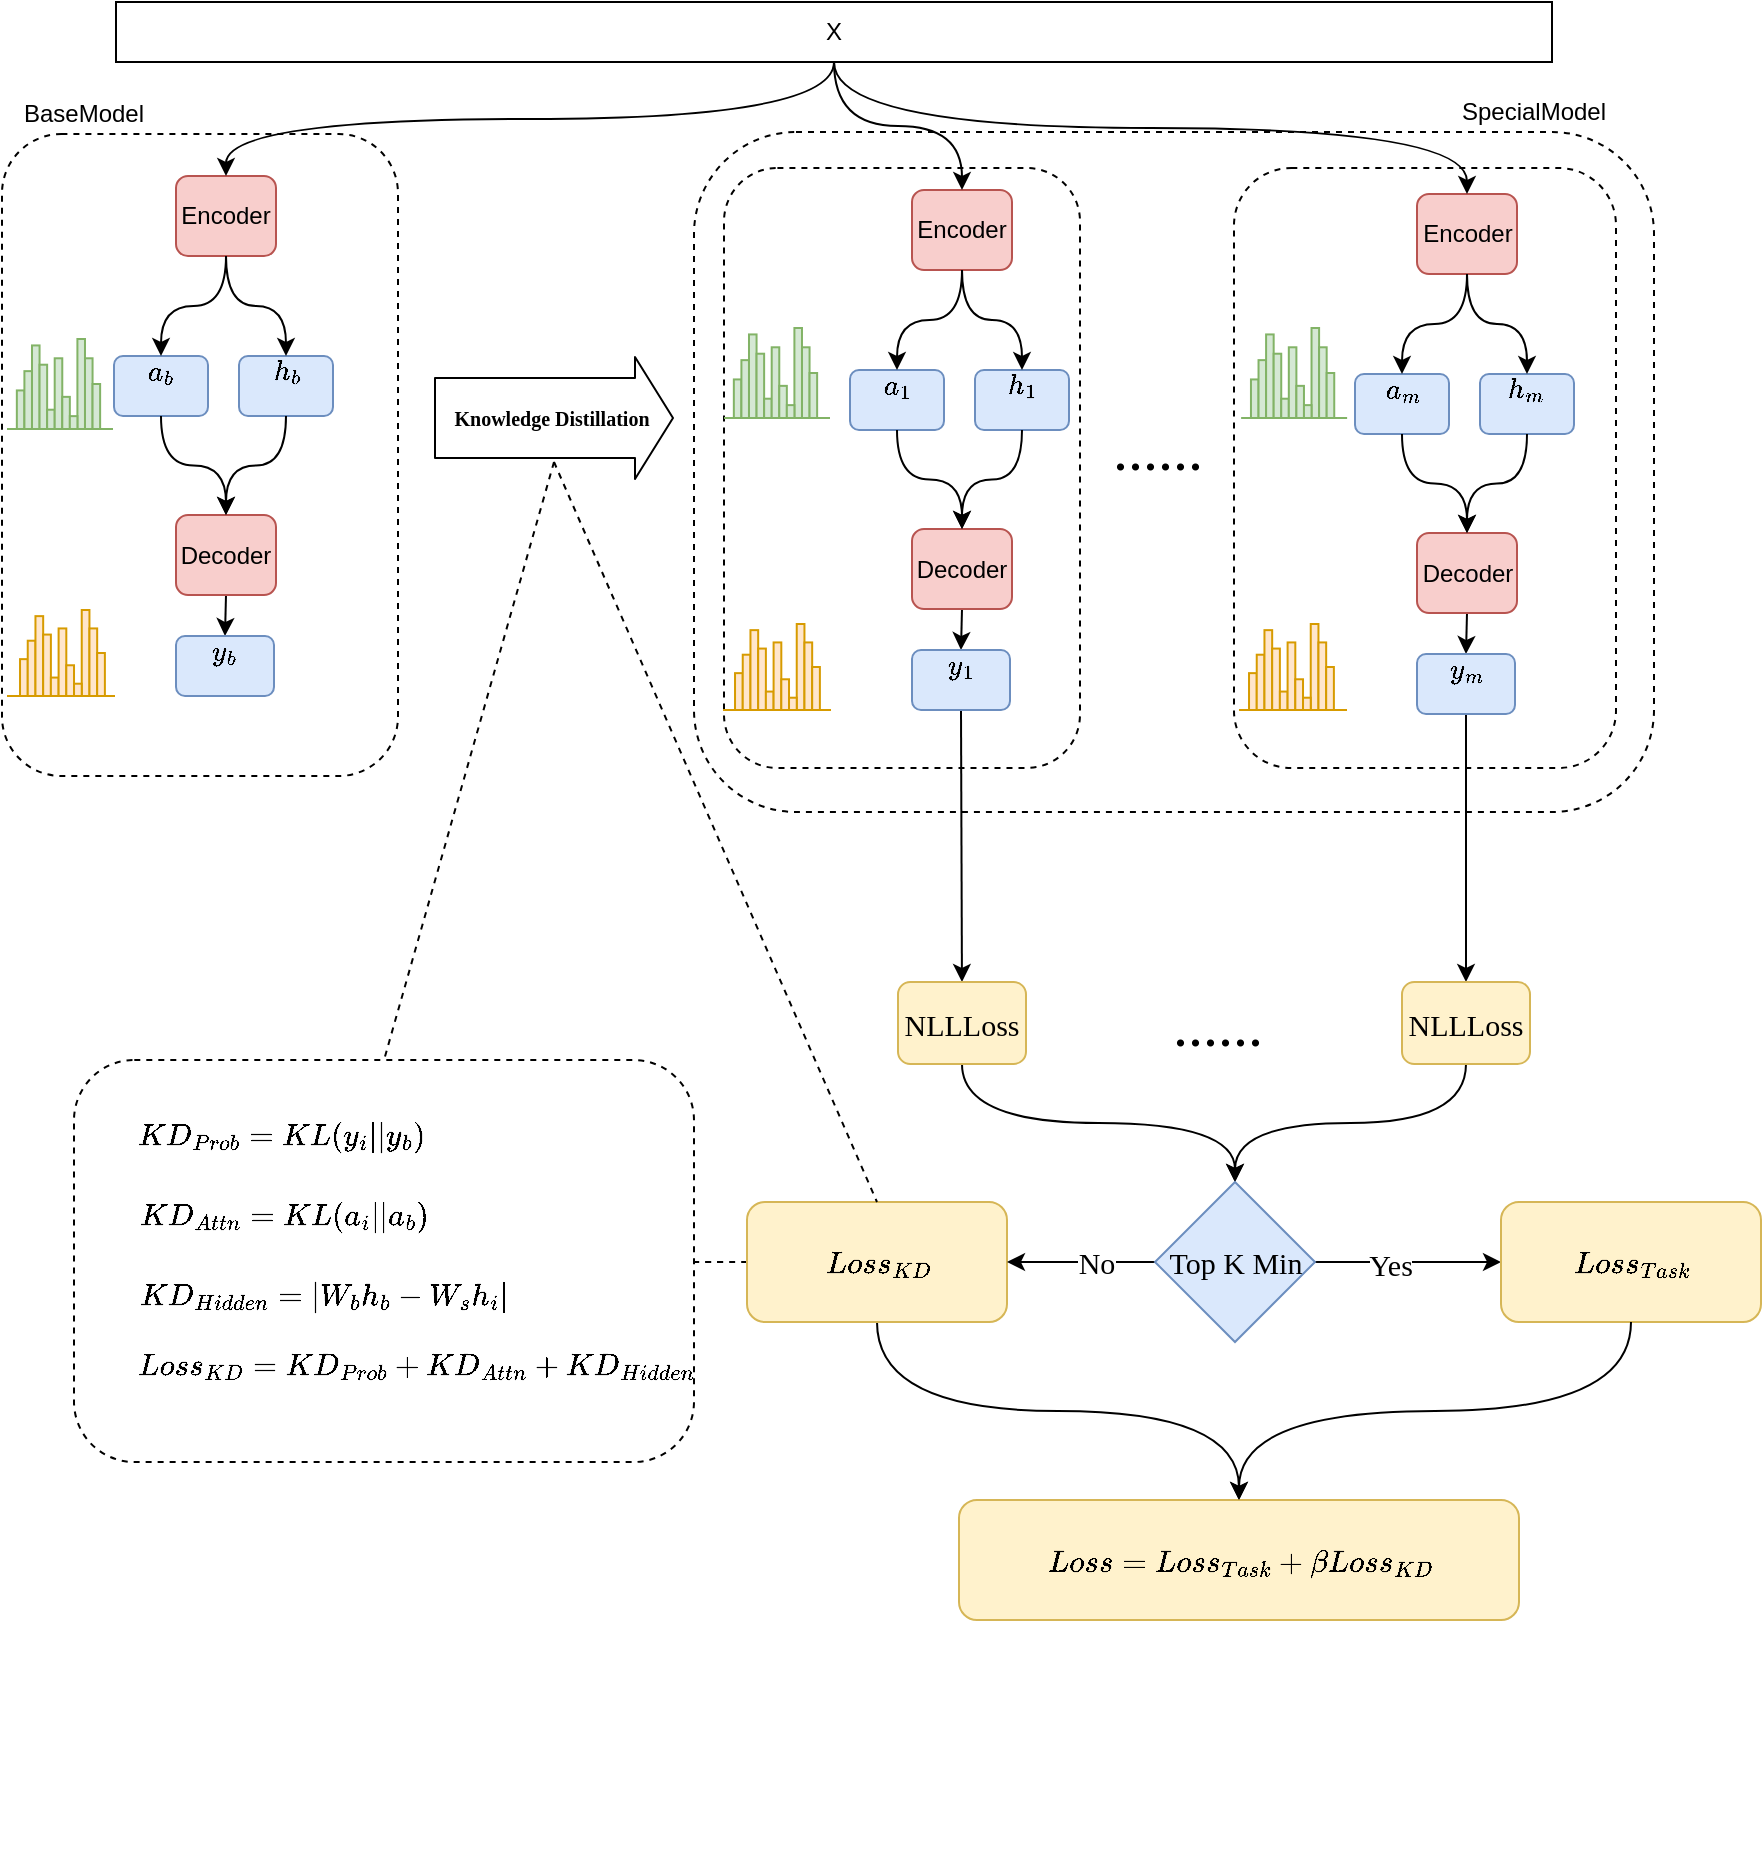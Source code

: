 <mxfile version="10.7.0" type="github"><diagram id="7j6ldWoxw27R2NcCAUyY" name="Page-1"><mxGraphModel dx="1683" dy="2004" grid="1" gridSize="10" guides="1" tooltips="1" connect="1" arrows="1" fold="1" page="1" pageScale="1" pageWidth="827" pageHeight="1169" math="1" shadow="0"><root><mxCell id="0"/><mxCell id="1" parent="0"/><mxCell id="nM7zuTzzOTzYfJInZi5W-3" value="" style="rounded=1;whiteSpace=wrap;html=1;fillColor=none;dashed=1;" parent="1" vertex="1"><mxGeometry x="14" y="36" width="198" height="321" as="geometry"/></mxCell><mxCell id="nM7zuTzzOTzYfJInZi5W-1" value="Encoder" style="rounded=1;whiteSpace=wrap;html=1;fillColor=#f8cecc;strokeColor=#b85450;" parent="1" vertex="1"><mxGeometry x="101" y="57" width="50" height="40" as="geometry"/></mxCell><mxCell id="nM7zuTzzOTzYfJInZi5W-99" style="edgeStyle=orthogonalEdgeStyle;curved=1;rounded=0;orthogonalLoop=1;jettySize=auto;html=1;exitX=0.5;exitY=1;exitDx=0;exitDy=0;entryX=0.5;entryY=0;entryDx=0;entryDy=0;strokeColor=#000000;fontFamily=Times New Roman;fontSize=15;" parent="1" source="nM7zuTzzOTzYfJInZi5W-2" target="nM7zuTzzOTzYfJInZi5W-64" edge="1"><mxGeometry relative="1" as="geometry"/></mxCell><mxCell id="nM7zuTzzOTzYfJInZi5W-2" value="Decoder" style="rounded=1;whiteSpace=wrap;html=1;strokeColor=#b85450;fillColor=#f8cecc;" parent="1" vertex="1"><mxGeometry x="101" y="226.5" width="50" height="40" as="geometry"/></mxCell><mxCell id="nM7zuTzzOTzYfJInZi5W-4" value="" style="rounded=1;whiteSpace=wrap;html=1;fillColor=none;dashed=1;" parent="1" vertex="1"><mxGeometry x="360" y="35" width="480" height="340" as="geometry"/></mxCell><mxCell id="nM7zuTzzOTzYfJInZi5W-64" value="$$y_{b}$$&amp;nbsp;" style="rounded=1;whiteSpace=wrap;html=1;fillColor=#dae8fc;strokeColor=#6c8ebf;" parent="1" vertex="1"><mxGeometry x="101" y="287" width="49" height="30" as="geometry"/></mxCell><mxCell id="nM7zuTzzOTzYfJInZi5W-67" value="$$a_b$$&amp;nbsp;" style="rounded=1;whiteSpace=wrap;html=1;fillColor=#dae8fc;verticalAlign=middle;align=center;horizontal=1;fontStyle=0;strokeColor=#6c8ebf;" parent="1" vertex="1"><mxGeometry x="70" y="147" width="47" height="30" as="geometry"/></mxCell><mxCell id="nM7zuTzzOTzYfJInZi5W-68" value="BaseModel" style="text;html=1;strokeColor=none;fillColor=none;align=center;verticalAlign=middle;whiteSpace=wrap;rounded=0;" parent="1" vertex="1"><mxGeometry x="34.5" y="16" width="40" height="20" as="geometry"/></mxCell><mxCell id="nM7zuTzzOTzYfJInZi5W-70" value="$$h_{b}$$&amp;nbsp;" style="rounded=1;whiteSpace=wrap;html=1;fillColor=#dae8fc;strokeColor=#6c8ebf;" parent="1" vertex="1"><mxGeometry x="132.5" y="147" width="47" height="30" as="geometry"/></mxCell><mxCell id="nM7zuTzzOTzYfJInZi5W-71" value="" style="endArrow=classic;html=1;strokeColor=#000000;exitX=0.5;exitY=1;exitDx=0;exitDy=0;entryX=0.5;entryY=0;entryDx=0;entryDy=0;edgeStyle=orthogonalEdgeStyle;curved=1;" parent="1" source="nM7zuTzzOTzYfJInZi5W-1" target="nM7zuTzzOTzYfJInZi5W-67" edge="1"><mxGeometry width="50" height="50" relative="1" as="geometry"><mxPoint x="228" y="217" as="sourcePoint"/><mxPoint x="278" y="167" as="targetPoint"/></mxGeometry></mxCell><mxCell id="nM7zuTzzOTzYfJInZi5W-72" value="" style="endArrow=classic;html=1;strokeColor=#000000;exitX=0.5;exitY=1;exitDx=0;exitDy=0;edgeStyle=orthogonalEdgeStyle;curved=1;" parent="1" source="nM7zuTzzOTzYfJInZi5W-1" target="nM7zuTzzOTzYfJInZi5W-70" edge="1"><mxGeometry width="50" height="50" relative="1" as="geometry"><mxPoint x="135.759" y="106.862" as="sourcePoint"/><mxPoint x="103.345" y="157.207" as="targetPoint"/></mxGeometry></mxCell><mxCell id="nM7zuTzzOTzYfJInZi5W-73" value="SpecialModel" style="text;html=1;strokeColor=none;fillColor=none;align=center;verticalAlign=middle;whiteSpace=wrap;rounded=0;" parent="1" vertex="1"><mxGeometry x="760" y="14.5" width="40" height="20" as="geometry"/></mxCell><mxCell id="nM7zuTzzOTzYfJInZi5W-97" value="" style="endArrow=classic;html=1;strokeColor=#000000;fontFamily=Helvetica;fontSize=11;exitX=0.5;exitY=1;exitDx=0;exitDy=0;entryX=0.5;entryY=0;entryDx=0;entryDy=0;edgeStyle=orthogonalEdgeStyle;curved=1;" parent="1" source="nM7zuTzzOTzYfJInZi5W-67" target="nM7zuTzzOTzYfJInZi5W-2" edge="1"><mxGeometry width="50" height="50" relative="1" as="geometry"><mxPoint x="270" y="237" as="sourcePoint"/><mxPoint x="320" y="187" as="targetPoint"/></mxGeometry></mxCell><mxCell id="nM7zuTzzOTzYfJInZi5W-98" value="" style="endArrow=classic;html=1;strokeColor=#000000;fontFamily=Helvetica;fontSize=11;exitX=0.5;exitY=1;exitDx=0;exitDy=0;edgeStyle=orthogonalEdgeStyle;curved=1;entryX=0.5;entryY=0;entryDx=0;entryDy=0;" parent="1" source="nM7zuTzzOTzYfJInZi5W-70" target="nM7zuTzzOTzYfJInZi5W-2" edge="1"><mxGeometry width="50" height="50" relative="1" as="geometry"><mxPoint x="103.286" y="187" as="sourcePoint"/><mxPoint x="130" y="227" as="targetPoint"/></mxGeometry></mxCell><mxCell id="nM7zuTzzOTzYfJInZi5W-103" value="" style="rounded=1;whiteSpace=wrap;html=1;fillColor=none;dashed=1;" parent="1" vertex="1"><mxGeometry x="375" y="53" width="178" height="300" as="geometry"/></mxCell><mxCell id="nM7zuTzzOTzYfJInZi5W-104" value="Encoder" style="rounded=1;whiteSpace=wrap;html=1;fillColor=#f8cecc;strokeColor=#b85450;" parent="1" vertex="1"><mxGeometry x="469" y="64" width="50" height="40" as="geometry"/></mxCell><mxCell id="nM7zuTzzOTzYfJInZi5W-105" style="edgeStyle=orthogonalEdgeStyle;curved=1;rounded=0;orthogonalLoop=1;jettySize=auto;html=1;exitX=0.5;exitY=1;exitDx=0;exitDy=0;entryX=0.5;entryY=0;entryDx=0;entryDy=0;strokeColor=#000000;fontFamily=Times New Roman;fontSize=15;" parent="1" source="nM7zuTzzOTzYfJInZi5W-106" target="nM7zuTzzOTzYfJInZi5W-107" edge="1"><mxGeometry relative="1" as="geometry"/></mxCell><mxCell id="nM7zuTzzOTzYfJInZi5W-106" value="Decoder" style="rounded=1;whiteSpace=wrap;html=1;strokeColor=#b85450;fillColor=#f8cecc;" parent="1" vertex="1"><mxGeometry x="469" y="233.5" width="50" height="40" as="geometry"/></mxCell><mxCell id="nM7zuTzzOTzYfJInZi5W-327" style="edgeStyle=orthogonalEdgeStyle;curved=1;rounded=0;orthogonalLoop=1;jettySize=auto;html=1;exitX=0.5;exitY=1;exitDx=0;exitDy=0;entryX=0.5;entryY=0;entryDx=0;entryDy=0;startArrow=none;startFill=0;endArrow=classic;endFill=1;strokeColor=#000000;fontFamily=Times New Roman;fontSize=15;" parent="1" source="nM7zuTzzOTzYfJInZi5W-107" target="nM7zuTzzOTzYfJInZi5W-286" edge="1"><mxGeometry relative="1" as="geometry"/></mxCell><mxCell id="nM7zuTzzOTzYfJInZi5W-107" value="$$y_1$$&amp;nbsp;" style="rounded=1;whiteSpace=wrap;html=1;fillColor=#dae8fc;strokeColor=#6c8ebf;" parent="1" vertex="1"><mxGeometry x="469" y="294" width="49" height="30" as="geometry"/></mxCell><mxCell id="nM7zuTzzOTzYfJInZi5W-108" value="$$a_1$$&amp;nbsp;" style="rounded=1;whiteSpace=wrap;html=1;fillColor=#dae8fc;verticalAlign=middle;align=center;horizontal=1;fontStyle=0;strokeColor=#6c8ebf;" parent="1" vertex="1"><mxGeometry x="438" y="154" width="47" height="30" as="geometry"/></mxCell><mxCell id="nM7zuTzzOTzYfJInZi5W-109" value="$$h_1$$&amp;nbsp;" style="rounded=1;whiteSpace=wrap;html=1;fillColor=#dae8fc;strokeColor=#6c8ebf;" parent="1" vertex="1"><mxGeometry x="500.5" y="154" width="47" height="30" as="geometry"/></mxCell><mxCell id="nM7zuTzzOTzYfJInZi5W-110" value="" style="endArrow=classic;html=1;strokeColor=#000000;exitX=0.5;exitY=1;exitDx=0;exitDy=0;entryX=0.5;entryY=0;entryDx=0;entryDy=0;edgeStyle=orthogonalEdgeStyle;curved=1;" parent="1" source="nM7zuTzzOTzYfJInZi5W-104" target="nM7zuTzzOTzYfJInZi5W-108" edge="1"><mxGeometry width="50" height="50" relative="1" as="geometry"><mxPoint x="596" y="224" as="sourcePoint"/><mxPoint x="646" y="174" as="targetPoint"/></mxGeometry></mxCell><mxCell id="nM7zuTzzOTzYfJInZi5W-111" value="" style="endArrow=classic;html=1;strokeColor=#000000;exitX=0.5;exitY=1;exitDx=0;exitDy=0;edgeStyle=orthogonalEdgeStyle;curved=1;" parent="1" source="nM7zuTzzOTzYfJInZi5W-104" target="nM7zuTzzOTzYfJInZi5W-109" edge="1"><mxGeometry width="50" height="50" relative="1" as="geometry"><mxPoint x="503.759" y="113.862" as="sourcePoint"/><mxPoint x="471.345" y="164.207" as="targetPoint"/></mxGeometry></mxCell><mxCell id="nM7zuTzzOTzYfJInZi5W-112" value="" style="endArrow=classic;html=1;strokeColor=#000000;fontFamily=Helvetica;fontSize=11;exitX=0.5;exitY=1;exitDx=0;exitDy=0;entryX=0.5;entryY=0;entryDx=0;entryDy=0;edgeStyle=orthogonalEdgeStyle;curved=1;" parent="1" source="nM7zuTzzOTzYfJInZi5W-108" target="nM7zuTzzOTzYfJInZi5W-106" edge="1"><mxGeometry width="50" height="50" relative="1" as="geometry"><mxPoint x="638" y="244" as="sourcePoint"/><mxPoint x="688" y="194" as="targetPoint"/></mxGeometry></mxCell><mxCell id="nM7zuTzzOTzYfJInZi5W-113" value="" style="endArrow=classic;html=1;strokeColor=#000000;fontFamily=Helvetica;fontSize=11;exitX=0.5;exitY=1;exitDx=0;exitDy=0;edgeStyle=orthogonalEdgeStyle;curved=1;entryX=0.5;entryY=0;entryDx=0;entryDy=0;" parent="1" source="nM7zuTzzOTzYfJInZi5W-109" target="nM7zuTzzOTzYfJInZi5W-106" edge="1"><mxGeometry width="50" height="50" relative="1" as="geometry"><mxPoint x="471.286" y="194" as="sourcePoint"/><mxPoint x="498" y="234" as="targetPoint"/></mxGeometry></mxCell><mxCell id="nM7zuTzzOTzYfJInZi5W-114" value="" style="rounded=1;whiteSpace=wrap;html=1;fillColor=none;dashed=1;" parent="1" vertex="1"><mxGeometry x="630" y="53" width="191" height="300" as="geometry"/></mxCell><mxCell id="nM7zuTzzOTzYfJInZi5W-115" value="Encoder" style="rounded=1;whiteSpace=wrap;html=1;fillColor=#f8cecc;strokeColor=#b85450;" parent="1" vertex="1"><mxGeometry x="721.5" y="66" width="50" height="40" as="geometry"/></mxCell><mxCell id="nM7zuTzzOTzYfJInZi5W-116" style="edgeStyle=orthogonalEdgeStyle;curved=1;rounded=0;orthogonalLoop=1;jettySize=auto;html=1;exitX=0.5;exitY=1;exitDx=0;exitDy=0;entryX=0.5;entryY=0;entryDx=0;entryDy=0;strokeColor=#000000;fontFamily=Times New Roman;fontSize=15;" parent="1" source="nM7zuTzzOTzYfJInZi5W-117" target="nM7zuTzzOTzYfJInZi5W-118" edge="1"><mxGeometry relative="1" as="geometry"/></mxCell><mxCell id="nM7zuTzzOTzYfJInZi5W-117" value="Decoder" style="rounded=1;whiteSpace=wrap;html=1;strokeColor=#b85450;fillColor=#f8cecc;" parent="1" vertex="1"><mxGeometry x="721.5" y="235.5" width="50" height="40" as="geometry"/></mxCell><mxCell id="nM7zuTzzOTzYfJInZi5W-326" style="edgeStyle=orthogonalEdgeStyle;curved=1;rounded=0;orthogonalLoop=1;jettySize=auto;html=1;exitX=0.5;exitY=1;exitDx=0;exitDy=0;entryX=0.5;entryY=0;entryDx=0;entryDy=0;startArrow=none;startFill=0;endArrow=classic;endFill=1;strokeColor=#000000;fontFamily=Times New Roman;fontSize=15;" parent="1" source="nM7zuTzzOTzYfJInZi5W-118" target="nM7zuTzzOTzYfJInZi5W-287" edge="1"><mxGeometry relative="1" as="geometry"/></mxCell><mxCell id="nM7zuTzzOTzYfJInZi5W-118" value="$$y_m$$&amp;nbsp;" style="rounded=1;whiteSpace=wrap;html=1;fillColor=#dae8fc;strokeColor=#6c8ebf;" parent="1" vertex="1"><mxGeometry x="721.5" y="296" width="49" height="30" as="geometry"/></mxCell><mxCell id="nM7zuTzzOTzYfJInZi5W-119" value="$$a_m$$&amp;nbsp;" style="rounded=1;whiteSpace=wrap;html=1;fillColor=#dae8fc;verticalAlign=middle;align=center;horizontal=1;fontStyle=0;strokeColor=#6c8ebf;" parent="1" vertex="1"><mxGeometry x="690.5" y="156" width="47" height="30" as="geometry"/></mxCell><mxCell id="nM7zuTzzOTzYfJInZi5W-120" value="$$h_m$$&amp;nbsp;" style="rounded=1;whiteSpace=wrap;html=1;fillColor=#dae8fc;strokeColor=#6c8ebf;" parent="1" vertex="1"><mxGeometry x="753" y="156" width="47" height="30" as="geometry"/></mxCell><mxCell id="nM7zuTzzOTzYfJInZi5W-121" value="" style="endArrow=classic;html=1;strokeColor=#000000;exitX=0.5;exitY=1;exitDx=0;exitDy=0;entryX=0.5;entryY=0;entryDx=0;entryDy=0;edgeStyle=orthogonalEdgeStyle;curved=1;" parent="1" source="nM7zuTzzOTzYfJInZi5W-115" target="nM7zuTzzOTzYfJInZi5W-119" edge="1"><mxGeometry width="50" height="50" relative="1" as="geometry"><mxPoint x="848.5" y="226" as="sourcePoint"/><mxPoint x="898.5" y="176" as="targetPoint"/></mxGeometry></mxCell><mxCell id="nM7zuTzzOTzYfJInZi5W-122" value="" style="endArrow=classic;html=1;strokeColor=#000000;exitX=0.5;exitY=1;exitDx=0;exitDy=0;edgeStyle=orthogonalEdgeStyle;curved=1;" parent="1" source="nM7zuTzzOTzYfJInZi5W-115" target="nM7zuTzzOTzYfJInZi5W-120" edge="1"><mxGeometry width="50" height="50" relative="1" as="geometry"><mxPoint x="756.259" y="115.862" as="sourcePoint"/><mxPoint x="723.845" y="166.207" as="targetPoint"/></mxGeometry></mxCell><mxCell id="nM7zuTzzOTzYfJInZi5W-123" value="" style="endArrow=classic;html=1;strokeColor=#000000;fontFamily=Helvetica;fontSize=11;exitX=0.5;exitY=1;exitDx=0;exitDy=0;entryX=0.5;entryY=0;entryDx=0;entryDy=0;edgeStyle=orthogonalEdgeStyle;curved=1;" parent="1" source="nM7zuTzzOTzYfJInZi5W-119" target="nM7zuTzzOTzYfJInZi5W-117" edge="1"><mxGeometry width="50" height="50" relative="1" as="geometry"><mxPoint x="890.5" y="246" as="sourcePoint"/><mxPoint x="940.5" y="196" as="targetPoint"/></mxGeometry></mxCell><mxCell id="nM7zuTzzOTzYfJInZi5W-124" value="" style="endArrow=classic;html=1;strokeColor=#000000;fontFamily=Helvetica;fontSize=11;exitX=0.5;exitY=1;exitDx=0;exitDy=0;edgeStyle=orthogonalEdgeStyle;curved=1;entryX=0.5;entryY=0;entryDx=0;entryDy=0;" parent="1" source="nM7zuTzzOTzYfJInZi5W-120" target="nM7zuTzzOTzYfJInZi5W-117" edge="1"><mxGeometry width="50" height="50" relative="1" as="geometry"><mxPoint x="723.786" y="196" as="sourcePoint"/><mxPoint x="750.5" y="236" as="targetPoint"/></mxGeometry></mxCell><mxCell id="nM7zuTzzOTzYfJInZi5W-125" value="&lt;font style=&quot;font-size: 30px&quot;&gt;......&lt;/font&gt;" style="text;html=1;strokeColor=none;fillColor=none;align=center;verticalAlign=middle;whiteSpace=wrap;rounded=0;fontFamily=Times New Roman;fontSize=15;" parent="1" vertex="1"><mxGeometry x="572" y="183" width="40" height="20" as="geometry"/></mxCell><mxCell id="nM7zuTzzOTzYfJInZi5W-180" value="" style="group" parent="1" vertex="1" connectable="0"><mxGeometry x="16.5" y="138.5" width="53" height="45" as="geometry"/></mxCell><mxCell id="nM7zuTzzOTzYfJInZi5W-179" value="" style="group" parent="nM7zuTzzOTzYfJInZi5W-180" vertex="1" connectable="0"><mxGeometry width="53" height="45" as="geometry"/></mxCell><mxCell id="nM7zuTzzOTzYfJInZi5W-178" value="" style="group" parent="nM7zuTzzOTzYfJInZi5W-179" vertex="1" connectable="0"><mxGeometry width="53" height="45" as="geometry"/></mxCell><mxCell id="nM7zuTzzOTzYfJInZi5W-126" value="" style="group" parent="nM7zuTzzOTzYfJInZi5W-178" vertex="1" connectable="0"><mxGeometry width="53" height="45" as="geometry"/></mxCell><mxCell id="nM7zuTzzOTzYfJInZi5W-101" value="" style="group" parent="nM7zuTzzOTzYfJInZi5W-126" vertex="1" connectable="0"><mxGeometry width="53" height="45" as="geometry"/></mxCell><mxCell id="nM7zuTzzOTzYfJInZi5W-95" value="" style="group" parent="nM7zuTzzOTzYfJInZi5W-101" vertex="1" connectable="0"><mxGeometry width="53" height="45" as="geometry"/></mxCell><mxCell id="nM7zuTzzOTzYfJInZi5W-94" value="" style="group" parent="nM7zuTzzOTzYfJInZi5W-95" vertex="1" connectable="0"><mxGeometry width="53" height="45" as="geometry"/></mxCell><mxCell id="nM7zuTzzOTzYfJInZi5W-74" value="" style="group;container=1;" parent="nM7zuTzzOTzYfJInZi5W-94" vertex="1" connectable="0"><mxGeometry width="53" height="45" as="geometry"/></mxCell><mxCell id="nM7zuTzzOTzYfJInZi5W-76" value="" style="group" parent="nM7zuTzzOTzYfJInZi5W-74" vertex="1" connectable="0"><mxGeometry width="53" height="45" as="geometry"/></mxCell><mxCell id="nM7zuTzzOTzYfJInZi5W-77" value="" style="group" parent="nM7zuTzzOTzYfJInZi5W-76" vertex="1" connectable="0"><mxGeometry width="53" height="45" as="geometry"/></mxCell><mxCell id="nM7zuTzzOTzYfJInZi5W-81" value="" style="rounded=0;whiteSpace=wrap;html=1;fillColor=#d5e8d4;strokeColor=#82b366;" parent="nM7zuTzzOTzYfJInZi5W-77" vertex="1"><mxGeometry x="35.207" width="3.786" height="45.0" as="geometry"/></mxCell><mxCell id="nM7zuTzzOTzYfJInZi5W-82" value="" style="group" parent="nM7zuTzzOTzYfJInZi5W-77" vertex="1" connectable="0"><mxGeometry y="3.214" width="53" height="41.786" as="geometry"/></mxCell><mxCell id="nM7zuTzzOTzYfJInZi5W-83" value="" style="rounded=0;whiteSpace=wrap;html=1;fillColor=#d5e8d4;strokeColor=#82b366;" parent="nM7zuTzzOTzYfJInZi5W-82" vertex="1"><mxGeometry x="4.921" y="22.5" width="3.786" height="19.286" as="geometry"/></mxCell><mxCell id="nM7zuTzzOTzYfJInZi5W-84" value="" style="endArrow=none;html=1;strokeColor=#82B366;" parent="nM7zuTzzOTzYfJInZi5W-82" edge="1"><mxGeometry width="50" height="50" relative="1" as="geometry"><mxPoint y="41.786" as="sourcePoint"/><mxPoint x="53" y="41.786" as="targetPoint"/></mxGeometry></mxCell><mxCell id="nM7zuTzzOTzYfJInZi5W-85" value="" style="rounded=0;whiteSpace=wrap;html=1;fillColor=#d5e8d4;strokeColor=#82b366;" parent="nM7zuTzzOTzYfJInZi5W-82" vertex="1"><mxGeometry x="8.707" y="12.857" width="3.786" height="28.929" as="geometry"/></mxCell><mxCell id="nM7zuTzzOTzYfJInZi5W-86" value="" style="rounded=0;whiteSpace=wrap;html=1;fillColor=#d5e8d4;strokeColor=#82b366;" parent="nM7zuTzzOTzYfJInZi5W-82" vertex="1"><mxGeometry x="12.493" width="3.786" height="41.786" as="geometry"/></mxCell><mxCell id="nM7zuTzzOTzYfJInZi5W-87" value="" style="rounded=0;whiteSpace=wrap;html=1;fillColor=#d5e8d4;strokeColor=#82b366;" parent="nM7zuTzzOTzYfJInZi5W-82" vertex="1"><mxGeometry x="16.279" y="9.643" width="3.786" height="32.143" as="geometry"/></mxCell><mxCell id="nM7zuTzzOTzYfJInZi5W-88" value="" style="rounded=0;whiteSpace=wrap;html=1;fillColor=#d5e8d4;strokeColor=#82b366;" parent="nM7zuTzzOTzYfJInZi5W-82" vertex="1"><mxGeometry x="20.064" y="32.143" width="3.786" height="9.643" as="geometry"/></mxCell><mxCell id="nM7zuTzzOTzYfJInZi5W-89" value="" style="rounded=0;whiteSpace=wrap;html=1;fillColor=#d5e8d4;strokeColor=#82b366;" parent="nM7zuTzzOTzYfJInZi5W-82" vertex="1"><mxGeometry x="23.85" y="6.429" width="3.786" height="35.357" as="geometry"/></mxCell><mxCell id="nM7zuTzzOTzYfJInZi5W-90" value="" style="rounded=0;whiteSpace=wrap;html=1;fillColor=#d5e8d4;strokeColor=#82b366;" parent="nM7zuTzzOTzYfJInZi5W-82" vertex="1"><mxGeometry x="27.636" y="25.714" width="3.786" height="16.071" as="geometry"/></mxCell><mxCell id="nM7zuTzzOTzYfJInZi5W-91" value="" style="rounded=0;whiteSpace=wrap;html=1;fillColor=#d5e8d4;strokeColor=#82b366;" parent="nM7zuTzzOTzYfJInZi5W-82" vertex="1"><mxGeometry x="31.421" y="35.357" width="3.786" height="6.429" as="geometry"/></mxCell><mxCell id="nM7zuTzzOTzYfJInZi5W-92" value="" style="rounded=0;whiteSpace=wrap;html=1;fillColor=#d5e8d4;strokeColor=#82b366;" parent="nM7zuTzzOTzYfJInZi5W-82" vertex="1"><mxGeometry x="38.993" y="6.429" width="3.786" height="35.357" as="geometry"/></mxCell><mxCell id="nM7zuTzzOTzYfJInZi5W-93" value="" style="rounded=0;whiteSpace=wrap;html=1;fillColor=#d5e8d4;strokeColor=#82b366;" parent="nM7zuTzzOTzYfJInZi5W-82" vertex="1"><mxGeometry x="42.779" y="19.286" width="3.786" height="22.5" as="geometry"/></mxCell><mxCell id="nM7zuTzzOTzYfJInZi5W-207" value="" style="group" parent="1" vertex="1" connectable="0"><mxGeometry x="375" y="133" width="53" height="45" as="geometry"/></mxCell><mxCell id="nM7zuTzzOTzYfJInZi5W-206" value="" style="group" parent="nM7zuTzzOTzYfJInZi5W-207" vertex="1" connectable="0"><mxGeometry width="53" height="45" as="geometry"/></mxCell><mxCell id="nM7zuTzzOTzYfJInZi5W-205" value="" style="group" parent="nM7zuTzzOTzYfJInZi5W-206" vertex="1" connectable="0"><mxGeometry width="53" height="45" as="geometry"/></mxCell><mxCell id="nM7zuTzzOTzYfJInZi5W-182" value="" style="group;container=1;" parent="nM7zuTzzOTzYfJInZi5W-205" vertex="1" connectable="0"><mxGeometry width="53" height="45" as="geometry"/></mxCell><mxCell id="nM7zuTzzOTzYfJInZi5W-183" value="" style="group" parent="nM7zuTzzOTzYfJInZi5W-182" vertex="1" connectable="0"><mxGeometry width="53" height="45" as="geometry"/></mxCell><mxCell id="nM7zuTzzOTzYfJInZi5W-184" value="" style="group" parent="nM7zuTzzOTzYfJInZi5W-183" vertex="1" connectable="0"><mxGeometry width="53" height="45" as="geometry"/></mxCell><mxCell id="nM7zuTzzOTzYfJInZi5W-185" value="" style="group" parent="nM7zuTzzOTzYfJInZi5W-184" vertex="1" connectable="0"><mxGeometry width="53" height="45" as="geometry"/></mxCell><mxCell id="nM7zuTzzOTzYfJInZi5W-186" value="" style="group" parent="nM7zuTzzOTzYfJInZi5W-185" vertex="1" connectable="0"><mxGeometry width="53" height="45" as="geometry"/></mxCell><mxCell id="nM7zuTzzOTzYfJInZi5W-187" value="" style="group" parent="nM7zuTzzOTzYfJInZi5W-186" vertex="1" connectable="0"><mxGeometry width="53" height="45" as="geometry"/></mxCell><mxCell id="nM7zuTzzOTzYfJInZi5W-188" value="" style="group" parent="nM7zuTzzOTzYfJInZi5W-187" vertex="1" connectable="0"><mxGeometry width="53" height="45" as="geometry"/></mxCell><mxCell id="nM7zuTzzOTzYfJInZi5W-189" value="" style="group;container=1;" parent="nM7zuTzzOTzYfJInZi5W-188" vertex="1" connectable="0"><mxGeometry width="53" height="45" as="geometry"/></mxCell><mxCell id="nM7zuTzzOTzYfJInZi5W-190" value="" style="group" parent="nM7zuTzzOTzYfJInZi5W-189" vertex="1" connectable="0"><mxGeometry width="53" height="45" as="geometry"/></mxCell><mxCell id="nM7zuTzzOTzYfJInZi5W-191" value="" style="group" parent="nM7zuTzzOTzYfJInZi5W-190" vertex="1" connectable="0"><mxGeometry width="53" height="45" as="geometry"/></mxCell><mxCell id="nM7zuTzzOTzYfJInZi5W-192" value="" style="rounded=0;whiteSpace=wrap;html=1;fillColor=#d5e8d4;strokeColor=#82b366;" parent="nM7zuTzzOTzYfJInZi5W-191" vertex="1"><mxGeometry x="35.207" width="3.786" height="45.0" as="geometry"/></mxCell><mxCell id="nM7zuTzzOTzYfJInZi5W-193" value="" style="group" parent="nM7zuTzzOTzYfJInZi5W-191" vertex="1" connectable="0"><mxGeometry y="3.214" width="53" height="41.786" as="geometry"/></mxCell><mxCell id="nM7zuTzzOTzYfJInZi5W-194" value="" style="rounded=0;whiteSpace=wrap;html=1;fillColor=#d5e8d4;strokeColor=#82b366;" parent="nM7zuTzzOTzYfJInZi5W-193" vertex="1"><mxGeometry x="4.921" y="22.5" width="3.786" height="19.286" as="geometry"/></mxCell><mxCell id="nM7zuTzzOTzYfJInZi5W-195" value="" style="endArrow=none;html=1;strokeColor=#82B366;" parent="nM7zuTzzOTzYfJInZi5W-193" edge="1"><mxGeometry width="50" height="50" relative="1" as="geometry"><mxPoint y="41.786" as="sourcePoint"/><mxPoint x="53" y="41.786" as="targetPoint"/></mxGeometry></mxCell><mxCell id="nM7zuTzzOTzYfJInZi5W-196" value="" style="rounded=0;whiteSpace=wrap;html=1;fillColor=#d5e8d4;strokeColor=#82b366;" parent="nM7zuTzzOTzYfJInZi5W-193" vertex="1"><mxGeometry x="8.707" y="12.857" width="3.786" height="28.929" as="geometry"/></mxCell><mxCell id="nM7zuTzzOTzYfJInZi5W-197" value="" style="rounded=0;whiteSpace=wrap;html=1;fillColor=#d5e8d4;strokeColor=#82b366;" parent="nM7zuTzzOTzYfJInZi5W-193" vertex="1"><mxGeometry x="12.493" width="3.786" height="41.786" as="geometry"/></mxCell><mxCell id="nM7zuTzzOTzYfJInZi5W-198" value="" style="rounded=0;whiteSpace=wrap;html=1;fillColor=#d5e8d4;strokeColor=#82b366;" parent="nM7zuTzzOTzYfJInZi5W-193" vertex="1"><mxGeometry x="16.279" y="9.643" width="3.786" height="32.143" as="geometry"/></mxCell><mxCell id="nM7zuTzzOTzYfJInZi5W-199" value="" style="rounded=0;whiteSpace=wrap;html=1;fillColor=#d5e8d4;strokeColor=#82b366;" parent="nM7zuTzzOTzYfJInZi5W-193" vertex="1"><mxGeometry x="20.064" y="32.143" width="3.786" height="9.643" as="geometry"/></mxCell><mxCell id="nM7zuTzzOTzYfJInZi5W-200" value="" style="rounded=0;whiteSpace=wrap;html=1;fillColor=#d5e8d4;strokeColor=#82b366;" parent="nM7zuTzzOTzYfJInZi5W-193" vertex="1"><mxGeometry x="23.85" y="6.429" width="3.786" height="35.357" as="geometry"/></mxCell><mxCell id="nM7zuTzzOTzYfJInZi5W-201" value="" style="rounded=0;whiteSpace=wrap;html=1;fillColor=#d5e8d4;strokeColor=#82b366;" parent="nM7zuTzzOTzYfJInZi5W-193" vertex="1"><mxGeometry x="27.636" y="25.714" width="3.786" height="16.071" as="geometry"/></mxCell><mxCell id="nM7zuTzzOTzYfJInZi5W-202" value="" style="rounded=0;whiteSpace=wrap;html=1;fillColor=#d5e8d4;strokeColor=#82b366;" parent="nM7zuTzzOTzYfJInZi5W-193" vertex="1"><mxGeometry x="31.421" y="35.357" width="3.786" height="6.429" as="geometry"/></mxCell><mxCell id="nM7zuTzzOTzYfJInZi5W-203" value="" style="rounded=0;whiteSpace=wrap;html=1;fillColor=#d5e8d4;strokeColor=#82b366;" parent="nM7zuTzzOTzYfJInZi5W-193" vertex="1"><mxGeometry x="38.993" y="6.429" width="3.786" height="35.357" as="geometry"/></mxCell><mxCell id="nM7zuTzzOTzYfJInZi5W-204" value="" style="rounded=0;whiteSpace=wrap;html=1;fillColor=#d5e8d4;strokeColor=#82b366;" parent="nM7zuTzzOTzYfJInZi5W-193" vertex="1"><mxGeometry x="42.779" y="19.286" width="3.786" height="22.5" as="geometry"/></mxCell><mxCell id="nM7zuTzzOTzYfJInZi5W-234" value="" style="group" parent="1" vertex="1" connectable="0"><mxGeometry x="633.558" y="133" width="53" height="45" as="geometry"/></mxCell><mxCell id="nM7zuTzzOTzYfJInZi5W-208" value="" style="group" parent="nM7zuTzzOTzYfJInZi5W-234" vertex="1" connectable="0"><mxGeometry width="53" height="45" as="geometry"/></mxCell><mxCell id="nM7zuTzzOTzYfJInZi5W-209" value="" style="group" parent="nM7zuTzzOTzYfJInZi5W-208" vertex="1" connectable="0"><mxGeometry width="53" height="45" as="geometry"/></mxCell><mxCell id="nM7zuTzzOTzYfJInZi5W-210" value="" style="group" parent="nM7zuTzzOTzYfJInZi5W-209" vertex="1" connectable="0"><mxGeometry width="53" height="45" as="geometry"/></mxCell><mxCell id="nM7zuTzzOTzYfJInZi5W-211" value="" style="group;container=1;" parent="nM7zuTzzOTzYfJInZi5W-210" vertex="1" connectable="0"><mxGeometry width="53" height="45" as="geometry"/></mxCell><mxCell id="nM7zuTzzOTzYfJInZi5W-212" value="" style="group" parent="nM7zuTzzOTzYfJInZi5W-211" vertex="1" connectable="0"><mxGeometry width="53" height="45" as="geometry"/></mxCell><mxCell id="nM7zuTzzOTzYfJInZi5W-213" value="" style="group" parent="nM7zuTzzOTzYfJInZi5W-212" vertex="1" connectable="0"><mxGeometry width="53" height="45" as="geometry"/></mxCell><mxCell id="nM7zuTzzOTzYfJInZi5W-214" value="" style="group" parent="nM7zuTzzOTzYfJInZi5W-213" vertex="1" connectable="0"><mxGeometry width="53" height="45" as="geometry"/></mxCell><mxCell id="nM7zuTzzOTzYfJInZi5W-215" value="" style="group" parent="nM7zuTzzOTzYfJInZi5W-214" vertex="1" connectable="0"><mxGeometry width="53" height="45" as="geometry"/></mxCell><mxCell id="nM7zuTzzOTzYfJInZi5W-216" value="" style="group" parent="nM7zuTzzOTzYfJInZi5W-215" vertex="1" connectable="0"><mxGeometry width="53" height="45" as="geometry"/></mxCell><mxCell id="nM7zuTzzOTzYfJInZi5W-217" value="" style="group" parent="nM7zuTzzOTzYfJInZi5W-216" vertex="1" connectable="0"><mxGeometry width="53" height="45" as="geometry"/></mxCell><mxCell id="nM7zuTzzOTzYfJInZi5W-218" value="" style="group;container=1;" parent="nM7zuTzzOTzYfJInZi5W-217" vertex="1" connectable="0"><mxGeometry width="53" height="45" as="geometry"/></mxCell><mxCell id="nM7zuTzzOTzYfJInZi5W-219" value="" style="group" parent="nM7zuTzzOTzYfJInZi5W-218" vertex="1" connectable="0"><mxGeometry width="53" height="45" as="geometry"/></mxCell><mxCell id="nM7zuTzzOTzYfJInZi5W-220" value="" style="group" parent="nM7zuTzzOTzYfJInZi5W-219" vertex="1" connectable="0"><mxGeometry width="53" height="45" as="geometry"/></mxCell><mxCell id="nM7zuTzzOTzYfJInZi5W-221" value="" style="rounded=0;whiteSpace=wrap;html=1;fillColor=#d5e8d4;strokeColor=#82b366;" parent="nM7zuTzzOTzYfJInZi5W-220" vertex="1"><mxGeometry x="35.207" width="3.786" height="45.0" as="geometry"/></mxCell><mxCell id="nM7zuTzzOTzYfJInZi5W-222" value="" style="group" parent="nM7zuTzzOTzYfJInZi5W-220" vertex="1" connectable="0"><mxGeometry y="3.214" width="53" height="41.786" as="geometry"/></mxCell><mxCell id="nM7zuTzzOTzYfJInZi5W-223" value="" style="rounded=0;whiteSpace=wrap;html=1;fillColor=#d5e8d4;strokeColor=#82b366;" parent="nM7zuTzzOTzYfJInZi5W-222" vertex="1"><mxGeometry x="4.921" y="22.5" width="3.786" height="19.286" as="geometry"/></mxCell><mxCell id="nM7zuTzzOTzYfJInZi5W-224" value="" style="endArrow=none;html=1;strokeColor=#82B366;" parent="nM7zuTzzOTzYfJInZi5W-222" edge="1"><mxGeometry width="50" height="50" relative="1" as="geometry"><mxPoint y="41.786" as="sourcePoint"/><mxPoint x="53" y="41.786" as="targetPoint"/></mxGeometry></mxCell><mxCell id="nM7zuTzzOTzYfJInZi5W-225" value="" style="rounded=0;whiteSpace=wrap;html=1;fillColor=#d5e8d4;strokeColor=#82b366;" parent="nM7zuTzzOTzYfJInZi5W-222" vertex="1"><mxGeometry x="8.707" y="12.857" width="3.786" height="28.929" as="geometry"/></mxCell><mxCell id="nM7zuTzzOTzYfJInZi5W-226" value="" style="rounded=0;whiteSpace=wrap;html=1;fillColor=#d5e8d4;strokeColor=#82b366;" parent="nM7zuTzzOTzYfJInZi5W-222" vertex="1"><mxGeometry x="12.493" width="3.786" height="41.786" as="geometry"/></mxCell><mxCell id="nM7zuTzzOTzYfJInZi5W-227" value="" style="rounded=0;whiteSpace=wrap;html=1;fillColor=#d5e8d4;strokeColor=#82b366;" parent="nM7zuTzzOTzYfJInZi5W-222" vertex="1"><mxGeometry x="16.279" y="9.643" width="3.786" height="32.143" as="geometry"/></mxCell><mxCell id="nM7zuTzzOTzYfJInZi5W-228" value="" style="rounded=0;whiteSpace=wrap;html=1;fillColor=#d5e8d4;strokeColor=#82b366;" parent="nM7zuTzzOTzYfJInZi5W-222" vertex="1"><mxGeometry x="20.064" y="32.143" width="3.786" height="9.643" as="geometry"/></mxCell><mxCell id="nM7zuTzzOTzYfJInZi5W-229" value="" style="rounded=0;whiteSpace=wrap;html=1;fillColor=#d5e8d4;strokeColor=#82b366;" parent="nM7zuTzzOTzYfJInZi5W-222" vertex="1"><mxGeometry x="23.85" y="6.429" width="3.786" height="35.357" as="geometry"/></mxCell><mxCell id="nM7zuTzzOTzYfJInZi5W-230" value="" style="rounded=0;whiteSpace=wrap;html=1;fillColor=#d5e8d4;strokeColor=#82b366;" parent="nM7zuTzzOTzYfJInZi5W-222" vertex="1"><mxGeometry x="27.636" y="25.714" width="3.786" height="16.071" as="geometry"/></mxCell><mxCell id="nM7zuTzzOTzYfJInZi5W-231" value="" style="rounded=0;whiteSpace=wrap;html=1;fillColor=#d5e8d4;strokeColor=#82b366;" parent="nM7zuTzzOTzYfJInZi5W-222" vertex="1"><mxGeometry x="31.421" y="35.357" width="3.786" height="6.429" as="geometry"/></mxCell><mxCell id="nM7zuTzzOTzYfJInZi5W-232" value="" style="rounded=0;whiteSpace=wrap;html=1;fillColor=#d5e8d4;strokeColor=#82b366;" parent="nM7zuTzzOTzYfJInZi5W-222" vertex="1"><mxGeometry x="38.993" y="6.429" width="3.786" height="35.357" as="geometry"/></mxCell><mxCell id="nM7zuTzzOTzYfJInZi5W-233" value="" style="rounded=0;whiteSpace=wrap;html=1;fillColor=#d5e8d4;strokeColor=#82b366;" parent="nM7zuTzzOTzYfJInZi5W-222" vertex="1"><mxGeometry x="42.779" y="19.286" width="3.786" height="22.5" as="geometry"/></mxCell><mxCell id="nM7zuTzzOTzYfJInZi5W-266" value="" style="shape=flexArrow;endArrow=classic;html=1;strokeColor=#000000;fontFamily=Times New Roman;fontSize=15;width=40;" parent="1" edge="1"><mxGeometry width="50" height="50" relative="1" as="geometry"><mxPoint x="230" y="178" as="sourcePoint"/><mxPoint x="350" y="178" as="targetPoint"/></mxGeometry></mxCell><mxCell id="nM7zuTzzOTzYfJInZi5W-278" value="&amp;nbsp;" style="text;html=1;strokeColor=none;fillColor=none;align=center;verticalAlign=middle;whiteSpace=wrap;rounded=0;fontFamily=Times New Roman;fontSize=15;" parent="1" vertex="1"><mxGeometry x="519" y="584.5" width="40" height="20" as="geometry"/></mxCell><mxCell id="nM7zuTzzOTzYfJInZi5W-309" style="edgeStyle=orthogonalEdgeStyle;curved=1;rounded=1;orthogonalLoop=1;jettySize=auto;html=1;exitX=0;exitY=0.5;exitDx=0;exitDy=0;entryX=1;entryY=0.5;entryDx=0;entryDy=0;strokeColor=#000000;fontFamily=Times New Roman;fontSize=15;endArrow=none;dashed=1;" parent="1" source="nM7zuTzzOTzYfJInZi5W-285" target="nM7zuTzzOTzYfJInZi5W-308" edge="1"><mxGeometry relative="1" as="geometry"/></mxCell><mxCell id="nM7zuTzzOTzYfJInZi5W-318" style="edgeStyle=orthogonalEdgeStyle;curved=1;rounded=0;orthogonalLoop=1;jettySize=auto;html=1;exitX=0.5;exitY=1;exitDx=0;exitDy=0;startArrow=none;startFill=0;endArrow=classic;endFill=1;strokeColor=#000000;fontFamily=Times New Roman;fontSize=15;" parent="1" source="nM7zuTzzOTzYfJInZi5W-285" target="nM7zuTzzOTzYfJInZi5W-316" edge="1"><mxGeometry relative="1" as="geometry"/></mxCell><mxCell id="nM7zuTzzOTzYfJInZi5W-285" value="$$Loss_{KD}$$" style="rounded=1;whiteSpace=wrap;html=1;strokeColor=#d6b656;fillColor=#fff2cc;fontFamily=Times New Roman;fontSize=15;align=center;" parent="1" vertex="1"><mxGeometry x="386.5" y="570" width="130" height="60" as="geometry"/></mxCell><mxCell id="nM7zuTzzOTzYfJInZi5W-328" style="edgeStyle=orthogonalEdgeStyle;curved=1;rounded=0;orthogonalLoop=1;jettySize=auto;html=1;exitX=0.5;exitY=1;exitDx=0;exitDy=0;entryX=0.5;entryY=0;entryDx=0;entryDy=0;startArrow=none;startFill=0;endArrow=classic;endFill=1;strokeColor=#000000;fontFamily=Times New Roman;fontSize=15;" parent="1" source="nM7zuTzzOTzYfJInZi5W-286" target="nM7zuTzzOTzYfJInZi5W-291" edge="1"><mxGeometry relative="1" as="geometry"/></mxCell><mxCell id="nM7zuTzzOTzYfJInZi5W-286" value="NLLLoss" style="rounded=1;whiteSpace=wrap;html=1;strokeColor=#d6b656;fillColor=#fff2cc;fontFamily=Times New Roman;fontSize=15;align=center;" parent="1" vertex="1"><mxGeometry x="462" y="460" width="64" height="41" as="geometry"/></mxCell><mxCell id="nM7zuTzzOTzYfJInZi5W-293" style="edgeStyle=orthogonalEdgeStyle;curved=1;rounded=0;orthogonalLoop=1;jettySize=auto;html=1;exitX=0.5;exitY=1;exitDx=0;exitDy=0;entryX=0.5;entryY=0;entryDx=0;entryDy=0;strokeColor=#000000;fontFamily=Times New Roman;fontSize=15;" parent="1" source="nM7zuTzzOTzYfJInZi5W-287" target="nM7zuTzzOTzYfJInZi5W-291" edge="1"><mxGeometry relative="1" as="geometry"/></mxCell><mxCell id="nM7zuTzzOTzYfJInZi5W-287" value="NLLLoss" style="rounded=1;whiteSpace=wrap;html=1;strokeColor=#d6b656;fillColor=#fff2cc;fontFamily=Times New Roman;fontSize=15;align=center;" parent="1" vertex="1"><mxGeometry x="714" y="460" width="64" height="41" as="geometry"/></mxCell><mxCell id="nM7zuTzzOTzYfJInZi5W-288" value="&lt;font style=&quot;font-size: 30px&quot;&gt;......&lt;/font&gt;" style="text;html=1;strokeColor=none;fillColor=none;align=center;verticalAlign=middle;whiteSpace=wrap;rounded=0;fontFamily=Times New Roman;fontSize=15;" parent="1" vertex="1"><mxGeometry x="602" y="470.5" width="40" height="20" as="geometry"/></mxCell><mxCell id="nM7zuTzzOTzYfJInZi5W-297" style="edgeStyle=orthogonalEdgeStyle;curved=1;rounded=0;orthogonalLoop=1;jettySize=auto;html=1;exitX=0;exitY=0.5;exitDx=0;exitDy=0;entryX=1;entryY=0.5;entryDx=0;entryDy=0;strokeColor=#000000;fontFamily=Times New Roman;fontSize=15;" parent="1" source="nM7zuTzzOTzYfJInZi5W-291" target="nM7zuTzzOTzYfJInZi5W-285" edge="1"><mxGeometry relative="1" as="geometry"/></mxCell><mxCell id="nM7zuTzzOTzYfJInZi5W-298" value="No" style="text;html=1;resizable=0;points=[];align=center;verticalAlign=middle;labelBackgroundColor=#ffffff;fontSize=15;fontFamily=Times New Roman;" parent="nM7zuTzzOTzYfJInZi5W-297" vertex="1" connectable="0"><mxGeometry x="-0.193" relative="1" as="geometry"><mxPoint as="offset"/></mxGeometry></mxCell><mxCell id="nM7zuTzzOTzYfJInZi5W-315" style="edgeStyle=orthogonalEdgeStyle;curved=1;rounded=0;orthogonalLoop=1;jettySize=auto;html=1;exitX=1;exitY=0.5;exitDx=0;exitDy=0;entryX=0;entryY=0.5;entryDx=0;entryDy=0;endArrow=classic;endFill=1;strokeColor=#000000;fontFamily=Times New Roman;fontSize=15;" parent="1" source="nM7zuTzzOTzYfJInZi5W-291" target="nM7zuTzzOTzYfJInZi5W-305" edge="1"><mxGeometry relative="1" as="geometry"/></mxCell><mxCell id="nM7zuTzzOTzYfJInZi5W-317" value="Yes" style="text;html=1;resizable=0;points=[];align=center;verticalAlign=middle;labelBackgroundColor=#ffffff;fontSize=15;fontFamily=Times New Roman;" parent="nM7zuTzzOTzYfJInZi5W-315" vertex="1" connectable="0"><mxGeometry x="-0.193" y="-1" relative="1" as="geometry"><mxPoint as="offset"/></mxGeometry></mxCell><mxCell id="nM7zuTzzOTzYfJInZi5W-291" value="Top K Min" style="rhombus;whiteSpace=wrap;html=1;strokeColor=#6c8ebf;fillColor=#dae8fc;fontFamily=Times New Roman;fontSize=15;align=center;" parent="1" vertex="1"><mxGeometry x="590.5" y="560" width="80" height="80" as="geometry"/></mxCell><mxCell id="nM7zuTzzOTzYfJInZi5W-305" value="$$Loss_{Task}$$" style="rounded=1;whiteSpace=wrap;html=1;strokeColor=#d6b656;fillColor=#fff2cc;fontFamily=Times New Roman;fontSize=15;align=center;" parent="1" vertex="1"><mxGeometry x="763.5" y="570" width="130" height="60" as="geometry"/></mxCell><mxCell id="nM7zuTzzOTzYfJInZi5W-308" value="" style="rounded=1;whiteSpace=wrap;html=1;fillColor=none;dashed=1;" parent="1" vertex="1"><mxGeometry x="50" y="499" width="310" height="201" as="geometry"/></mxCell><mxCell id="nM7zuTzzOTzYfJInZi5W-310" value="$$KD_{Prob} = KL( y_i||y_b&amp;nbsp; &amp;nbsp; &amp;nbsp; &amp;nbsp; &amp;nbsp; &amp;nbsp; &amp;nbsp;) $$&amp;nbsp;" style="text;html=1;strokeColor=none;fillColor=none;align=left;verticalAlign=middle;whiteSpace=wrap;rounded=0;fontFamily=Times New Roman;fontSize=15;" parent="1" vertex="1"><mxGeometry x="80" y="535" width="149" height="20" as="geometry"/></mxCell><mxCell id="nM7zuTzzOTzYfJInZi5W-311" value="$$KD_{Attn} = KL( a_i||a_b&amp;nbsp; &amp;nbsp; &amp;nbsp; &amp;nbsp; &amp;nbsp; &amp;nbsp; &amp;nbsp;) $$&amp;nbsp;" style="text;html=1;strokeColor=none;fillColor=none;align=left;verticalAlign=middle;whiteSpace=wrap;rounded=0;fontFamily=Times New Roman;fontSize=15;" parent="1" vertex="1"><mxGeometry x="80.5" y="575" width="149" height="20" as="geometry"/></mxCell><mxCell id="nM7zuTzzOTzYfJInZi5W-312" value="$$KD_{Hidden} =&amp;nbsp; |W_b h_b - W_s h_i|$$&amp;nbsp;" style="text;html=1;strokeColor=none;fillColor=none;align=left;verticalAlign=middle;whiteSpace=wrap;rounded=0;fontFamily=Times New Roman;fontSize=15;" parent="1" vertex="1"><mxGeometry x="80.5" y="615" width="149" height="20" as="geometry"/></mxCell><mxCell id="nM7zuTzzOTzYfJInZi5W-313" value="$$Loss_{KD} = KD_{Prob}+KD_{Attn}+KD_{Hidden}$$&amp;nbsp;" style="text;html=1;strokeColor=none;fillColor=none;align=left;verticalAlign=middle;whiteSpace=wrap;rounded=0;fontFamily=Times New Roman;fontSize=15;" parent="1" vertex="1"><mxGeometry x="79.5" y="650" width="149" height="20" as="geometry"/></mxCell><mxCell id="nM7zuTzzOTzYfJInZi5W-316" value="$$Loss = Loss_{Task}+\beta Loss_{KD}$$" style="rounded=1;whiteSpace=wrap;html=1;strokeColor=#d6b656;fillColor=#fff2cc;fontFamily=Times New Roman;fontSize=15;align=center;" parent="1" vertex="1"><mxGeometry x="492.5" y="719" width="280" height="60" as="geometry"/></mxCell><mxCell id="nM7zuTzzOTzYfJInZi5W-319" style="edgeStyle=orthogonalEdgeStyle;curved=1;rounded=0;orthogonalLoop=1;jettySize=auto;html=1;exitX=0.5;exitY=1;exitDx=0;exitDy=0;startArrow=none;startFill=0;endArrow=classic;endFill=1;strokeColor=#000000;fontFamily=Times New Roman;fontSize=15;entryX=0.5;entryY=0;entryDx=0;entryDy=0;" parent="1" source="nM7zuTzzOTzYfJInZi5W-305" target="nM7zuTzzOTzYfJInZi5W-316" edge="1"><mxGeometry relative="1" as="geometry"><mxPoint x="462" y="639.824" as="sourcePoint"/><mxPoint x="642" y="729" as="targetPoint"/></mxGeometry></mxCell><mxCell id="nM7zuTzzOTzYfJInZi5W-322" value="" style="group" parent="1" vertex="1" connectable="0"><mxGeometry x="23" y="274" width="54.0" height="43" as="geometry"/></mxCell><mxCell id="nM7zuTzzOTzYfJInZi5W-321" value="" style="group;container=1;" parent="nM7zuTzzOTzYfJInZi5W-322" vertex="1" connectable="0"><mxGeometry width="54.0" height="43" as="geometry"/></mxCell><mxCell id="nM7zuTzzOTzYfJInZi5W-181" value="" style="group" parent="nM7zuTzzOTzYfJInZi5W-321" vertex="1" connectable="0"><mxGeometry width="54.0" height="43" as="geometry"/></mxCell><mxCell id="nM7zuTzzOTzYfJInZi5W-177" value="" style="group;container=1;" parent="nM7zuTzzOTzYfJInZi5W-181" vertex="1" connectable="0"><mxGeometry x="-5" width="54.0" height="43" as="geometry"><mxRectangle x="-2" width="50" height="40" as="alternateBounds"/></mxGeometry></mxCell><mxCell id="nM7zuTzzOTzYfJInZi5W-50" value="" style="rounded=0;whiteSpace=wrap;html=1;fillColor=#ffe6cc;strokeColor=#d79b00;" parent="nM7zuTzzOTzYfJInZi5W-177" vertex="1"><mxGeometry x="35.871" width="3.857" height="43.0" as="geometry"/></mxCell><mxCell id="nM7zuTzzOTzYfJInZi5W-51" value="" style="group" parent="nM7zuTzzOTzYfJInZi5W-177" vertex="1" connectable="0"><mxGeometry y="3.071" width="54.0" height="39.929" as="geometry"/></mxCell><mxCell id="nM7zuTzzOTzYfJInZi5W-52" value="" style="rounded=0;whiteSpace=wrap;html=1;fillColor=#ffe6cc;strokeColor=#d79b00;" parent="nM7zuTzzOTzYfJInZi5W-51" vertex="1"><mxGeometry x="5.014" y="21.5" width="3.857" height="18.429" as="geometry"/></mxCell><mxCell id="nM7zuTzzOTzYfJInZi5W-53" value="" style="endArrow=none;html=1;strokeColor=#D79B00;" parent="nM7zuTzzOTzYfJInZi5W-51" edge="1"><mxGeometry width="50" height="50" relative="1" as="geometry"><mxPoint x="-1.5" y="39.929" as="sourcePoint"/><mxPoint x="52.5" y="39.929" as="targetPoint"/></mxGeometry></mxCell><mxCell id="nM7zuTzzOTzYfJInZi5W-54" value="" style="rounded=0;whiteSpace=wrap;html=1;fillColor=#ffe6cc;strokeColor=#d79b00;" parent="nM7zuTzzOTzYfJInZi5W-51" vertex="1"><mxGeometry x="8.871" y="12.286" width="3.857" height="27.643" as="geometry"/></mxCell><mxCell id="nM7zuTzzOTzYfJInZi5W-55" value="" style="rounded=0;whiteSpace=wrap;html=1;fillColor=#ffe6cc;strokeColor=#d79b00;" parent="nM7zuTzzOTzYfJInZi5W-51" vertex="1"><mxGeometry x="12.729" width="3.857" height="39.929" as="geometry"/></mxCell><mxCell id="nM7zuTzzOTzYfJInZi5W-56" value="" style="rounded=0;whiteSpace=wrap;html=1;fillColor=#ffe6cc;strokeColor=#d79b00;" parent="nM7zuTzzOTzYfJInZi5W-51" vertex="1"><mxGeometry x="16.586" y="9.214" width="3.857" height="30.714" as="geometry"/></mxCell><mxCell id="nM7zuTzzOTzYfJInZi5W-57" value="" style="rounded=0;whiteSpace=wrap;html=1;fillColor=#ffe6cc;strokeColor=#d79b00;" parent="nM7zuTzzOTzYfJInZi5W-51" vertex="1"><mxGeometry x="20.443" y="30.714" width="3.857" height="9.214" as="geometry"/></mxCell><mxCell id="nM7zuTzzOTzYfJInZi5W-58" value="" style="rounded=0;whiteSpace=wrap;html=1;fillColor=#ffe6cc;strokeColor=#d79b00;" parent="nM7zuTzzOTzYfJInZi5W-51" vertex="1"><mxGeometry x="24.3" y="6.143" width="3.857" height="33.786" as="geometry"/></mxCell><mxCell id="nM7zuTzzOTzYfJInZi5W-59" value="" style="rounded=0;whiteSpace=wrap;html=1;fillColor=#ffe6cc;strokeColor=#d79b00;" parent="nM7zuTzzOTzYfJInZi5W-51" vertex="1"><mxGeometry x="28.157" y="24.571" width="3.857" height="15.357" as="geometry"/></mxCell><mxCell id="nM7zuTzzOTzYfJInZi5W-60" value="" style="rounded=0;whiteSpace=wrap;html=1;fillColor=#ffe6cc;strokeColor=#d79b00;" parent="nM7zuTzzOTzYfJInZi5W-51" vertex="1"><mxGeometry x="32.014" y="33.786" width="3.857" height="6.143" as="geometry"/></mxCell><mxCell id="nM7zuTzzOTzYfJInZi5W-61" value="" style="rounded=0;whiteSpace=wrap;html=1;fillColor=#ffe6cc;strokeColor=#d79b00;" parent="nM7zuTzzOTzYfJInZi5W-51" vertex="1"><mxGeometry x="39.729" y="6.143" width="3.857" height="33.786" as="geometry"/></mxCell><mxCell id="nM7zuTzzOTzYfJInZi5W-62" value="" style="rounded=0;whiteSpace=wrap;html=1;fillColor=#ffe6cc;strokeColor=#d79b00;" parent="nM7zuTzzOTzYfJInZi5W-51" vertex="1"><mxGeometry x="43.586" y="18.429" width="3.857" height="21.5" as="geometry"/></mxCell><mxCell id="nM7zuTzzOTzYfJInZi5W-323" value="" style="group" parent="1" vertex="1" connectable="0"><mxGeometry x="375.5" y="281" width="54" height="43" as="geometry"/></mxCell><mxCell id="nM7zuTzzOTzYfJInZi5W-235" value="" style="group" parent="nM7zuTzzOTzYfJInZi5W-323" vertex="1" connectable="0"><mxGeometry width="54" height="43" as="geometry"/></mxCell><mxCell id="nM7zuTzzOTzYfJInZi5W-153" value="" style="group" parent="nM7zuTzzOTzYfJInZi5W-235" vertex="1" connectable="0"><mxGeometry width="54" height="43" as="geometry"/></mxCell><mxCell id="nM7zuTzzOTzYfJInZi5W-154" value="" style="group" parent="nM7zuTzzOTzYfJInZi5W-153" vertex="1" connectable="0"><mxGeometry width="54.0" height="43" as="geometry"/></mxCell><mxCell id="nM7zuTzzOTzYfJInZi5W-155" value="" style="group" parent="nM7zuTzzOTzYfJInZi5W-154" vertex="1" connectable="0"><mxGeometry width="54.0" height="43" as="geometry"/></mxCell><mxCell id="nM7zuTzzOTzYfJInZi5W-156" value="" style="group" parent="nM7zuTzzOTzYfJInZi5W-155" vertex="1" connectable="0"><mxGeometry width="54.0" height="43" as="geometry"/></mxCell><mxCell id="nM7zuTzzOTzYfJInZi5W-157" value="" style="group" parent="nM7zuTzzOTzYfJInZi5W-156" vertex="1" connectable="0"><mxGeometry width="54.0" height="43" as="geometry"/></mxCell><mxCell id="nM7zuTzzOTzYfJInZi5W-158" value="" style="group" parent="nM7zuTzzOTzYfJInZi5W-157" vertex="1" connectable="0"><mxGeometry width="54.0" height="43" as="geometry"/></mxCell><mxCell id="nM7zuTzzOTzYfJInZi5W-159" value="" style="group" parent="nM7zuTzzOTzYfJInZi5W-158" vertex="1" connectable="0"><mxGeometry width="54.0" height="43" as="geometry"/></mxCell><mxCell id="nM7zuTzzOTzYfJInZi5W-160" value="" style="group" parent="nM7zuTzzOTzYfJInZi5W-159" vertex="1" connectable="0"><mxGeometry width="54.0" height="43" as="geometry"/></mxCell><mxCell id="nM7zuTzzOTzYfJInZi5W-161" value="" style="group" parent="nM7zuTzzOTzYfJInZi5W-160" vertex="1" connectable="0"><mxGeometry width="54.0" height="43" as="geometry"/></mxCell><mxCell id="nM7zuTzzOTzYfJInZi5W-162" value="" style="group" parent="nM7zuTzzOTzYfJInZi5W-161" vertex="1" connectable="0"><mxGeometry width="54.0" height="43" as="geometry"/></mxCell><mxCell id="nM7zuTzzOTzYfJInZi5W-163" value="" style="group" parent="nM7zuTzzOTzYfJInZi5W-162" vertex="1" connectable="0"><mxGeometry width="54.0" height="43" as="geometry"/></mxCell><mxCell id="nM7zuTzzOTzYfJInZi5W-164" value="" style="rounded=0;whiteSpace=wrap;html=1;fillColor=#ffe6cc;strokeColor=#d79b00;" parent="nM7zuTzzOTzYfJInZi5W-163" vertex="1"><mxGeometry x="35.871" width="3.857" height="43.0" as="geometry"/></mxCell><mxCell id="nM7zuTzzOTzYfJInZi5W-165" value="" style="group" parent="nM7zuTzzOTzYfJInZi5W-163" vertex="1" connectable="0"><mxGeometry y="3.071" width="54.0" height="39.929" as="geometry"/></mxCell><mxCell id="nM7zuTzzOTzYfJInZi5W-166" value="" style="rounded=0;whiteSpace=wrap;html=1;fillColor=#ffe6cc;strokeColor=#d79b00;" parent="nM7zuTzzOTzYfJInZi5W-165" vertex="1"><mxGeometry x="5.014" y="21.5" width="3.857" height="18.429" as="geometry"/></mxCell><mxCell id="nM7zuTzzOTzYfJInZi5W-167" value="" style="endArrow=none;html=1;strokeColor=#D79B00;" parent="nM7zuTzzOTzYfJInZi5W-165" edge="1"><mxGeometry width="50" height="50" relative="1" as="geometry"><mxPoint x="-1" y="39.929" as="sourcePoint"/><mxPoint x="53.0" y="39.929" as="targetPoint"/></mxGeometry></mxCell><mxCell id="nM7zuTzzOTzYfJInZi5W-168" value="" style="rounded=0;whiteSpace=wrap;html=1;fillColor=#ffe6cc;strokeColor=#d79b00;" parent="nM7zuTzzOTzYfJInZi5W-165" vertex="1"><mxGeometry x="8.871" y="12.286" width="3.857" height="27.643" as="geometry"/></mxCell><mxCell id="nM7zuTzzOTzYfJInZi5W-169" value="" style="rounded=0;whiteSpace=wrap;html=1;fillColor=#ffe6cc;strokeColor=#d79b00;" parent="nM7zuTzzOTzYfJInZi5W-165" vertex="1"><mxGeometry x="12.729" width="3.857" height="39.929" as="geometry"/></mxCell><mxCell id="nM7zuTzzOTzYfJInZi5W-170" value="" style="rounded=0;whiteSpace=wrap;html=1;fillColor=#ffe6cc;strokeColor=#d79b00;" parent="nM7zuTzzOTzYfJInZi5W-165" vertex="1"><mxGeometry x="16.586" y="9.214" width="3.857" height="30.714" as="geometry"/></mxCell><mxCell id="nM7zuTzzOTzYfJInZi5W-171" value="" style="rounded=0;whiteSpace=wrap;html=1;fillColor=#ffe6cc;strokeColor=#d79b00;" parent="nM7zuTzzOTzYfJInZi5W-165" vertex="1"><mxGeometry x="20.443" y="30.714" width="3.857" height="9.214" as="geometry"/></mxCell><mxCell id="nM7zuTzzOTzYfJInZi5W-172" value="" style="rounded=0;whiteSpace=wrap;html=1;fillColor=#ffe6cc;strokeColor=#d79b00;" parent="nM7zuTzzOTzYfJInZi5W-165" vertex="1"><mxGeometry x="24.3" y="6.143" width="3.857" height="33.786" as="geometry"/></mxCell><mxCell id="nM7zuTzzOTzYfJInZi5W-173" value="" style="rounded=0;whiteSpace=wrap;html=1;fillColor=#ffe6cc;strokeColor=#d79b00;" parent="nM7zuTzzOTzYfJInZi5W-165" vertex="1"><mxGeometry x="28.157" y="24.571" width="3.857" height="15.357" as="geometry"/></mxCell><mxCell id="nM7zuTzzOTzYfJInZi5W-174" value="" style="rounded=0;whiteSpace=wrap;html=1;fillColor=#ffe6cc;strokeColor=#d79b00;" parent="nM7zuTzzOTzYfJInZi5W-165" vertex="1"><mxGeometry x="32.014" y="33.786" width="3.857" height="6.143" as="geometry"/></mxCell><mxCell id="nM7zuTzzOTzYfJInZi5W-175" value="" style="rounded=0;whiteSpace=wrap;html=1;fillColor=#ffe6cc;strokeColor=#d79b00;" parent="nM7zuTzzOTzYfJInZi5W-165" vertex="1"><mxGeometry x="39.729" y="6.143" width="3.857" height="33.786" as="geometry"/></mxCell><mxCell id="nM7zuTzzOTzYfJInZi5W-176" value="" style="rounded=0;whiteSpace=wrap;html=1;fillColor=#ffe6cc;strokeColor=#d79b00;" parent="nM7zuTzzOTzYfJInZi5W-165" vertex="1"><mxGeometry x="43.586" y="18.429" width="3.857" height="21.5" as="geometry"/></mxCell><mxCell id="nM7zuTzzOTzYfJInZi5W-325" value="" style="group" parent="1" vertex="1" connectable="0"><mxGeometry x="632.5" y="281" width="54" height="43" as="geometry"/></mxCell><mxCell id="nM7zuTzzOTzYfJInZi5W-324" value="" style="group" parent="nM7zuTzzOTzYfJInZi5W-325" vertex="1" connectable="0"><mxGeometry width="54" height="43" as="geometry"/></mxCell><mxCell id="nM7zuTzzOTzYfJInZi5W-236" value="" style="group" parent="nM7zuTzzOTzYfJInZi5W-324" vertex="1" connectable="0"><mxGeometry width="54" height="43" as="geometry"/></mxCell><mxCell id="nM7zuTzzOTzYfJInZi5W-237" value="" style="group" parent="nM7zuTzzOTzYfJInZi5W-236" vertex="1" connectable="0"><mxGeometry width="54" height="43" as="geometry"/></mxCell><mxCell id="nM7zuTzzOTzYfJInZi5W-238" value="" style="group" parent="nM7zuTzzOTzYfJInZi5W-237" vertex="1" connectable="0"><mxGeometry width="54.0" height="43" as="geometry"/></mxCell><mxCell id="nM7zuTzzOTzYfJInZi5W-239" value="" style="group" parent="nM7zuTzzOTzYfJInZi5W-238" vertex="1" connectable="0"><mxGeometry width="54.0" height="43" as="geometry"/></mxCell><mxCell id="nM7zuTzzOTzYfJInZi5W-240" value="" style="group" parent="nM7zuTzzOTzYfJInZi5W-239" vertex="1" connectable="0"><mxGeometry width="54.0" height="43" as="geometry"/></mxCell><mxCell id="nM7zuTzzOTzYfJInZi5W-241" value="" style="group" parent="nM7zuTzzOTzYfJInZi5W-240" vertex="1" connectable="0"><mxGeometry width="54.0" height="43" as="geometry"/></mxCell><mxCell id="nM7zuTzzOTzYfJInZi5W-242" value="" style="group" parent="nM7zuTzzOTzYfJInZi5W-241" vertex="1" connectable="0"><mxGeometry width="54.0" height="43" as="geometry"/></mxCell><mxCell id="nM7zuTzzOTzYfJInZi5W-243" value="" style="group" parent="nM7zuTzzOTzYfJInZi5W-242" vertex="1" connectable="0"><mxGeometry width="54.0" height="43" as="geometry"/></mxCell><mxCell id="nM7zuTzzOTzYfJInZi5W-244" value="" style="group" parent="nM7zuTzzOTzYfJInZi5W-243" vertex="1" connectable="0"><mxGeometry width="54.0" height="43" as="geometry"/></mxCell><mxCell id="nM7zuTzzOTzYfJInZi5W-245" value="" style="group" parent="nM7zuTzzOTzYfJInZi5W-244" vertex="1" connectable="0"><mxGeometry width="54.0" height="43" as="geometry"/></mxCell><mxCell id="nM7zuTzzOTzYfJInZi5W-246" value="" style="group" parent="nM7zuTzzOTzYfJInZi5W-245" vertex="1" connectable="0"><mxGeometry width="54.0" height="43" as="geometry"/></mxCell><mxCell id="nM7zuTzzOTzYfJInZi5W-247" value="" style="group" parent="nM7zuTzzOTzYfJInZi5W-246" vertex="1" connectable="0"><mxGeometry width="54.0" height="43" as="geometry"/></mxCell><mxCell id="nM7zuTzzOTzYfJInZi5W-248" value="" style="rounded=0;whiteSpace=wrap;html=1;fillColor=#ffe6cc;strokeColor=#d79b00;" parent="nM7zuTzzOTzYfJInZi5W-247" vertex="1"><mxGeometry x="35.871" width="3.857" height="43.0" as="geometry"/></mxCell><mxCell id="nM7zuTzzOTzYfJInZi5W-249" value="" style="group" parent="nM7zuTzzOTzYfJInZi5W-247" vertex="1" connectable="0"><mxGeometry y="3.071" width="54.0" height="39.929" as="geometry"/></mxCell><mxCell id="nM7zuTzzOTzYfJInZi5W-250" value="" style="rounded=0;whiteSpace=wrap;html=1;fillColor=#ffe6cc;strokeColor=#d79b00;" parent="nM7zuTzzOTzYfJInZi5W-249" vertex="1"><mxGeometry x="5.014" y="21.5" width="3.857" height="18.429" as="geometry"/></mxCell><mxCell id="nM7zuTzzOTzYfJInZi5W-251" value="" style="endArrow=none;html=1;strokeColor=#D79B00;" parent="nM7zuTzzOTzYfJInZi5W-249" edge="1"><mxGeometry width="50" height="50" relative="1" as="geometry"><mxPoint y="39.929" as="sourcePoint"/><mxPoint x="54.0" y="39.929" as="targetPoint"/></mxGeometry></mxCell><mxCell id="nM7zuTzzOTzYfJInZi5W-252" value="" style="rounded=0;whiteSpace=wrap;html=1;fillColor=#ffe6cc;strokeColor=#d79b00;" parent="nM7zuTzzOTzYfJInZi5W-249" vertex="1"><mxGeometry x="8.871" y="12.286" width="3.857" height="27.643" as="geometry"/></mxCell><mxCell id="nM7zuTzzOTzYfJInZi5W-253" value="" style="rounded=0;whiteSpace=wrap;html=1;fillColor=#ffe6cc;strokeColor=#d79b00;" parent="nM7zuTzzOTzYfJInZi5W-249" vertex="1"><mxGeometry x="12.729" width="3.857" height="39.929" as="geometry"/></mxCell><mxCell id="nM7zuTzzOTzYfJInZi5W-254" value="" style="rounded=0;whiteSpace=wrap;html=1;fillColor=#ffe6cc;strokeColor=#d79b00;" parent="nM7zuTzzOTzYfJInZi5W-249" vertex="1"><mxGeometry x="16.586" y="9.214" width="3.857" height="30.714" as="geometry"/></mxCell><mxCell id="nM7zuTzzOTzYfJInZi5W-255" value="" style="rounded=0;whiteSpace=wrap;html=1;fillColor=#ffe6cc;strokeColor=#d79b00;" parent="nM7zuTzzOTzYfJInZi5W-249" vertex="1"><mxGeometry x="20.443" y="30.714" width="3.857" height="9.214" as="geometry"/></mxCell><mxCell id="nM7zuTzzOTzYfJInZi5W-256" value="" style="rounded=0;whiteSpace=wrap;html=1;fillColor=#ffe6cc;strokeColor=#d79b00;" parent="nM7zuTzzOTzYfJInZi5W-249" vertex="1"><mxGeometry x="24.3" y="6.143" width="3.857" height="33.786" as="geometry"/></mxCell><mxCell id="nM7zuTzzOTzYfJInZi5W-257" value="" style="rounded=0;whiteSpace=wrap;html=1;fillColor=#ffe6cc;strokeColor=#d79b00;" parent="nM7zuTzzOTzYfJInZi5W-249" vertex="1"><mxGeometry x="28.157" y="24.571" width="3.857" height="15.357" as="geometry"/></mxCell><mxCell id="nM7zuTzzOTzYfJInZi5W-258" value="" style="rounded=0;whiteSpace=wrap;html=1;fillColor=#ffe6cc;strokeColor=#d79b00;" parent="nM7zuTzzOTzYfJInZi5W-249" vertex="1"><mxGeometry x="32.014" y="33.786" width="3.857" height="6.143" as="geometry"/></mxCell><mxCell id="nM7zuTzzOTzYfJInZi5W-259" value="" style="rounded=0;whiteSpace=wrap;html=1;fillColor=#ffe6cc;strokeColor=#d79b00;" parent="nM7zuTzzOTzYfJInZi5W-249" vertex="1"><mxGeometry x="39.729" y="6.143" width="3.857" height="33.786" as="geometry"/></mxCell><mxCell id="nM7zuTzzOTzYfJInZi5W-260" value="" style="rounded=0;whiteSpace=wrap;html=1;fillColor=#ffe6cc;strokeColor=#d79b00;" parent="nM7zuTzzOTzYfJInZi5W-249" vertex="1"><mxGeometry x="43.586" y="18.429" width="3.857" height="21.5" as="geometry"/></mxCell><mxCell id="nM7zuTzzOTzYfJInZi5W-329" value="" style="endArrow=none;dashed=1;html=1;strokeColor=#000000;fontFamily=Times New Roman;fontSize=15;entryX=0.5;entryY=0;entryDx=0;entryDy=0;" parent="1" target="nM7zuTzzOTzYfJInZi5W-285" edge="1"><mxGeometry width="50" height="50" relative="1" as="geometry"><mxPoint x="290" y="200" as="sourcePoint"/><mxPoint x="320" y="380" as="targetPoint"/></mxGeometry></mxCell><mxCell id="nM7zuTzzOTzYfJInZi5W-330" value="" style="endArrow=none;dashed=1;html=1;strokeColor=#000000;fontFamily=Times New Roman;fontSize=15;entryX=0.5;entryY=0;entryDx=0;entryDy=0;" parent="1" target="nM7zuTzzOTzYfJInZi5W-308" edge="1"><mxGeometry width="50" height="50" relative="1" as="geometry"><mxPoint x="290" y="200" as="sourcePoint"/><mxPoint x="462" y="580" as="targetPoint"/></mxGeometry></mxCell><mxCell id="nM7zuTzzOTzYfJInZi5W-332" value="" style="rounded=0;whiteSpace=wrap;html=1;fontFamily=Times New Roman;fontSize=15;align=left;strokeColor=#FFFFFF;" parent="1" vertex="1"><mxGeometry x="560" y="840" width="120" height="60" as="geometry"/></mxCell><mxCell id="nM7zuTzzOTzYfJInZi5W-334" value="&lt;b style=&quot;font-size: 10px&quot;&gt;&lt;span&gt;Knowledge&amp;nbsp;&lt;/span&gt;&lt;span&gt;Distillation&lt;/span&gt;&lt;/b&gt;" style="text;html=1;strokeColor=none;fillColor=none;align=center;verticalAlign=middle;whiteSpace=wrap;rounded=0;fontFamily=Times New Roman;fontSize=15;" parent="1" vertex="1"><mxGeometry x="269" y="166" width="40" height="20" as="geometry"/></mxCell><mxCell id="nZ0HwIhq1M6wyK86vdIz-2" style="edgeStyle=orthogonalEdgeStyle;rounded=0;orthogonalLoop=1;jettySize=auto;html=1;exitX=0.5;exitY=1;exitDx=0;exitDy=0;entryX=0.5;entryY=0;entryDx=0;entryDy=0;curved=1;" edge="1" parent="1" source="nZ0HwIhq1M6wyK86vdIz-1" target="nM7zuTzzOTzYfJInZi5W-1"><mxGeometry relative="1" as="geometry"/></mxCell><mxCell id="nZ0HwIhq1M6wyK86vdIz-3" style="edgeStyle=orthogonalEdgeStyle;curved=1;rounded=0;orthogonalLoop=1;jettySize=auto;html=1;exitX=0.5;exitY=1;exitDx=0;exitDy=0;entryX=0.5;entryY=0;entryDx=0;entryDy=0;" edge="1" parent="1" source="nZ0HwIhq1M6wyK86vdIz-1" target="nM7zuTzzOTzYfJInZi5W-104"><mxGeometry relative="1" as="geometry"/></mxCell><mxCell id="nZ0HwIhq1M6wyK86vdIz-6" style="edgeStyle=orthogonalEdgeStyle;curved=1;rounded=0;orthogonalLoop=1;jettySize=auto;html=1;exitX=0.5;exitY=1;exitDx=0;exitDy=0;entryX=0.5;entryY=0;entryDx=0;entryDy=0;" edge="1" parent="1" source="nZ0HwIhq1M6wyK86vdIz-1" target="nM7zuTzzOTzYfJInZi5W-115"><mxGeometry relative="1" as="geometry"/></mxCell><mxCell id="nZ0HwIhq1M6wyK86vdIz-1" value="X" style="rounded=0;whiteSpace=wrap;html=1;" vertex="1" parent="1"><mxGeometry x="71" y="-30" width="718" height="30" as="geometry"/></mxCell></root></mxGraphModel></diagram></mxfile>